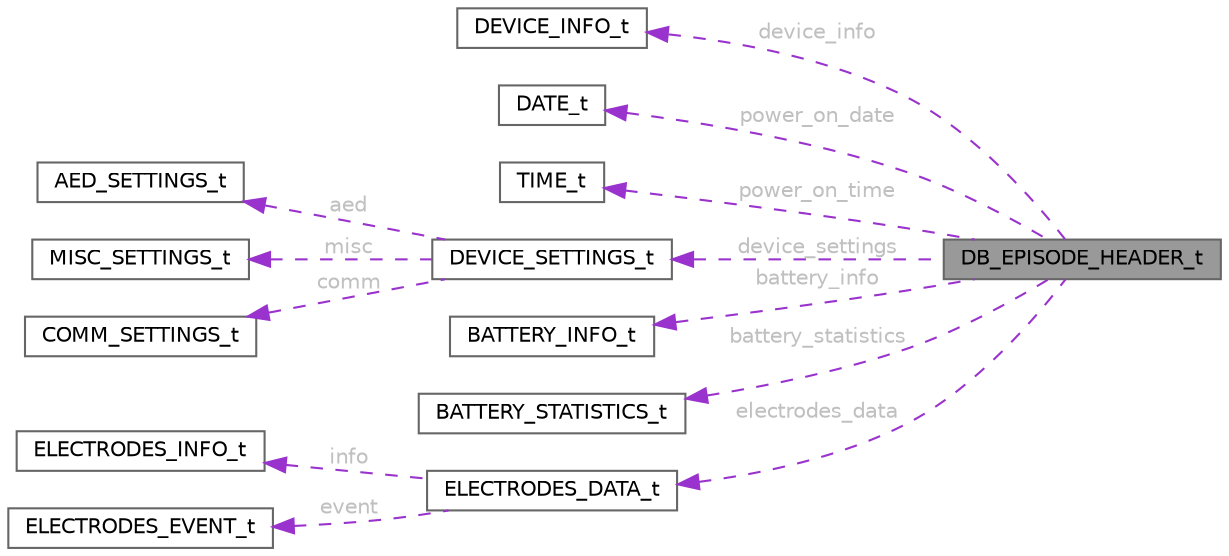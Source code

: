 digraph "DB_EPISODE_HEADER_t"
{
 // LATEX_PDF_SIZE
  bgcolor="transparent";
  edge [fontname=Helvetica,fontsize=10,labelfontname=Helvetica,labelfontsize=10];
  node [fontname=Helvetica,fontsize=10,shape=box,height=0.2,width=0.4];
  rankdir="LR";
  Node1 [id="Node000001",label="DB_EPISODE_HEADER_t",height=0.2,width=0.4,color="gray40", fillcolor="grey60", style="filled", fontcolor="black",tooltip="Episode file header (stored in a single episode block)"];
  Node2 -> Node1 [id="edge1_Node000001_Node000002",dir="back",color="darkorchid3",style="dashed",tooltip=" ",label=" device_info",fontcolor="grey" ];
  Node2 [id="Node000002",label="DEVICE_INFO_t",height=0.2,width=0.4,color="gray40", fillcolor="white", style="filled",URL="$a00322.html",tooltip="Device Information."];
  Node3 -> Node1 [id="edge2_Node000001_Node000003",dir="back",color="darkorchid3",style="dashed",tooltip=" ",label=" power_on_date",fontcolor="grey" ];
  Node3 [id="Node000003",label="DATE_t",height=0.2,width=0.4,color="gray40", fillcolor="white", style="filled",URL="$a00450.html",tooltip="Definition of date structure."];
  Node4 -> Node1 [id="edge3_Node000001_Node000004",dir="back",color="darkorchid3",style="dashed",tooltip=" ",label=" power_on_time",fontcolor="grey" ];
  Node4 [id="Node000004",label="TIME_t",height=0.2,width=0.4,color="gray40", fillcolor="white", style="filled",URL="$a00446.html",tooltip="Definition of time structure."];
  Node5 -> Node1 [id="edge4_Node000001_Node000005",dir="back",color="darkorchid3",style="dashed",tooltip=" ",label=" device_settings",fontcolor="grey" ];
  Node5 [id="Node000005",label="DEVICE_SETTINGS_t",height=0.2,width=0.4,color="gray40", fillcolor="white", style="filled",URL="$a00354.html",tooltip="Device settings."];
  Node6 -> Node5 [id="edge5_Node000005_Node000006",dir="back",color="darkorchid3",style="dashed",tooltip=" ",label=" aed",fontcolor="grey" ];
  Node6 [id="Node000006",label="AED_SETTINGS_t",height=0.2,width=0.4,color="gray40", fillcolor="white", style="filled",URL="$a00334.html",tooltip="AED settings."];
  Node7 -> Node5 [id="edge6_Node000005_Node000007",dir="back",color="darkorchid3",style="dashed",tooltip=" ",label=" misc",fontcolor="grey" ];
  Node7 [id="Node000007",label="MISC_SETTINGS_t",height=0.2,width=0.4,color="gray40", fillcolor="white", style="filled",URL="$a00338.html",tooltip="Miscellaneous settings."];
  Node8 -> Node5 [id="edge7_Node000005_Node000008",dir="back",color="darkorchid3",style="dashed",tooltip=" ",label=" comm",fontcolor="grey" ];
  Node8 [id="Node000008",label="COMM_SETTINGS_t",height=0.2,width=0.4,color="gray40", fillcolor="white", style="filled",URL="$a00350.html",tooltip="Communication settings."];
  Node9 -> Node1 [id="edge8_Node000001_Node000009",dir="back",color="darkorchid3",style="dashed",tooltip=" ",label=" battery_info",fontcolor="grey" ];
  Node9 [id="Node000009",label="BATTERY_INFO_t",height=0.2,width=0.4,color="gray40", fillcolor="white", style="filled",URL="$a00394.html",tooltip="Battery info (stored in the battery pack)"];
  Node10 -> Node1 [id="edge9_Node000001_Node000010",dir="back",color="darkorchid3",style="dashed",tooltip=" ",label=" battery_statistics",fontcolor="grey" ];
  Node10 [id="Node000010",label="BATTERY_STATISTICS_t",height=0.2,width=0.4,color="gray40", fillcolor="white", style="filled",URL="$a00398.html",tooltip="Battery statistics (stored in the battery pack)"];
  Node11 -> Node1 [id="edge10_Node000001_Node000011",dir="back",color="darkorchid3",style="dashed",tooltip=" ",label=" electrodes_data",fontcolor="grey" ];
  Node11 [id="Node000011",label="ELECTRODES_DATA_t",height=0.2,width=0.4,color="gray40", fillcolor="white", style="filled",URL="$a00434.html",tooltip="Electrodes info structure."];
  Node12 -> Node11 [id="edge11_Node000011_Node000012",dir="back",color="darkorchid3",style="dashed",tooltip=" ",label=" info",fontcolor="grey" ];
  Node12 [id="Node000012",label="ELECTRODES_INFO_t",height=0.2,width=0.4,color="gray40", fillcolor="white", style="filled",URL="$a00426.html",tooltip="Electrodes info header (stored in the electrodes internal memory)"];
  Node13 -> Node11 [id="edge12_Node000011_Node000013",dir="back",color="darkorchid3",style="dashed",tooltip=" ",label=" event",fontcolor="grey" ];
  Node13 [id="Node000013",label="ELECTRODES_EVENT_t",height=0.2,width=0.4,color="gray40", fillcolor="white", style="filled",URL="$a00430.html",tooltip="Electrodes event (stored in the electrodes internal memory)"];
}
